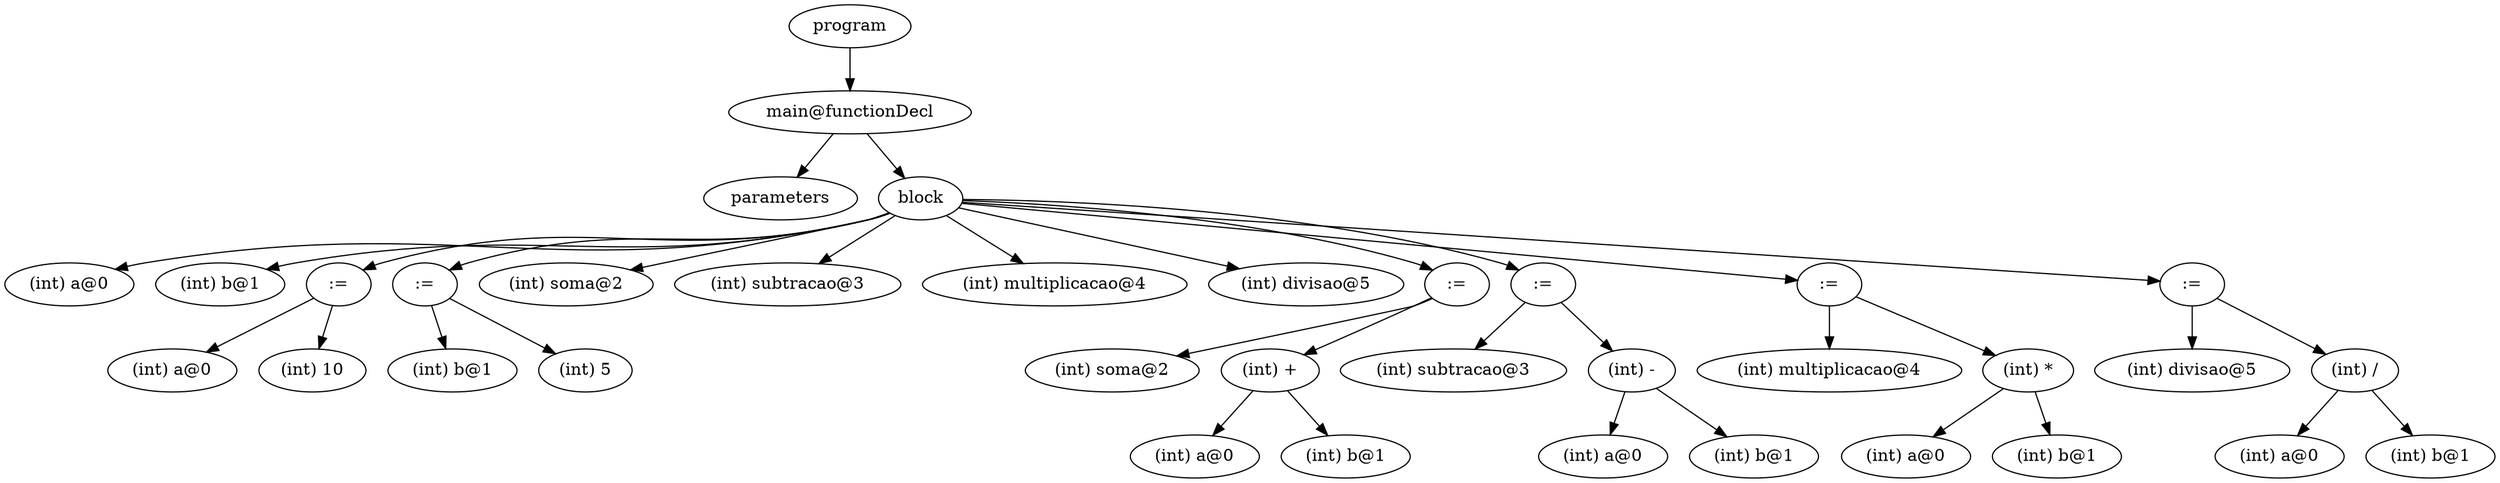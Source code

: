 digraph {
graph [ordering="out"];
node0[label="program"];
node1[label="main@functionDecl"];
node2[label="parameters"];
node1 -> node2;
node3[label="block"];
node4[label="(int) a@0"];
node3 -> node4;
node5[label="(int) b@1"];
node3 -> node5;
node6[label=":="];
node7[label="(int) a@0"];
node6 -> node7;
node8[label="(int) 10"];
node6 -> node8;
node3 -> node6;
node9[label=":="];
node10[label="(int) b@1"];
node9 -> node10;
node11[label="(int) 5"];
node9 -> node11;
node3 -> node9;
node12[label="(int) soma@2"];
node3 -> node12;
node13[label="(int) subtracao@3"];
node3 -> node13;
node14[label="(int) multiplicacao@4"];
node3 -> node14;
node15[label="(int) divisao@5"];
node3 -> node15;
node16[label=":="];
node17[label="(int) soma@2"];
node16 -> node17;
node18[label="(int) +"];
node19[label="(int) a@0"];
node18 -> node19;
node20[label="(int) b@1"];
node18 -> node20;
node16 -> node18;
node3 -> node16;
node21[label=":="];
node22[label="(int) subtracao@3"];
node21 -> node22;
node23[label="(int) -"];
node24[label="(int) a@0"];
node23 -> node24;
node25[label="(int) b@1"];
node23 -> node25;
node21 -> node23;
node3 -> node21;
node26[label=":="];
node27[label="(int) multiplicacao@4"];
node26 -> node27;
node28[label="(int) *"];
node29[label="(int) a@0"];
node28 -> node29;
node30[label="(int) b@1"];
node28 -> node30;
node26 -> node28;
node3 -> node26;
node31[label=":="];
node32[label="(int) divisao@5"];
node31 -> node32;
node33[label="(int) /"];
node34[label="(int) a@0"];
node33 -> node34;
node35[label="(int) b@1"];
node33 -> node35;
node31 -> node33;
node3 -> node31;
node1 -> node3;
node0 -> node1;
}
